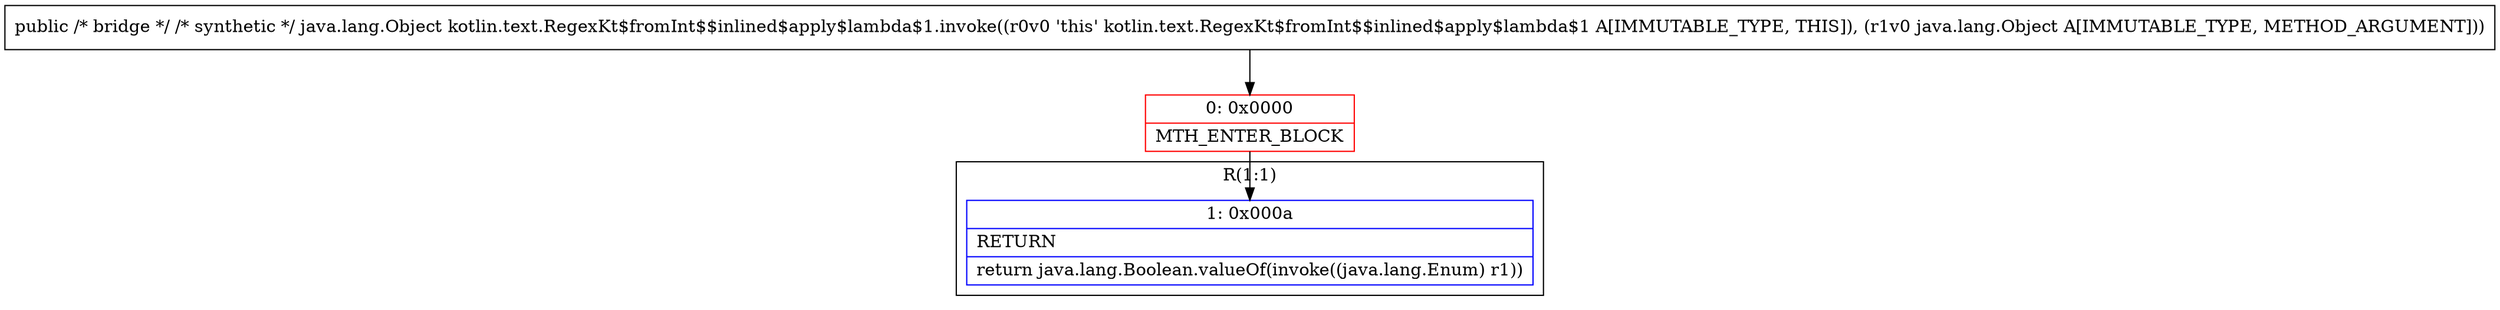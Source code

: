 digraph "CFG forkotlin.text.RegexKt$fromInt$$inlined$apply$lambda$1.invoke(Ljava\/lang\/Object;)Ljava\/lang\/Object;" {
subgraph cluster_Region_464179314 {
label = "R(1:1)";
node [shape=record,color=blue];
Node_1 [shape=record,label="{1\:\ 0x000a|RETURN\l|return java.lang.Boolean.valueOf(invoke((java.lang.Enum) r1))\l}"];
}
Node_0 [shape=record,color=red,label="{0\:\ 0x0000|MTH_ENTER_BLOCK\l}"];
MethodNode[shape=record,label="{public \/* bridge *\/ \/* synthetic *\/ java.lang.Object kotlin.text.RegexKt$fromInt$$inlined$apply$lambda$1.invoke((r0v0 'this' kotlin.text.RegexKt$fromInt$$inlined$apply$lambda$1 A[IMMUTABLE_TYPE, THIS]), (r1v0 java.lang.Object A[IMMUTABLE_TYPE, METHOD_ARGUMENT])) }"];
MethodNode -> Node_0;
Node_0 -> Node_1;
}

